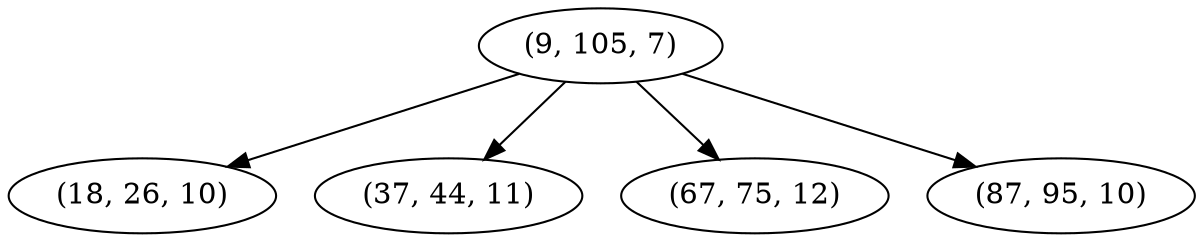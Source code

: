 digraph tree {
    "(9, 105, 7)";
    "(18, 26, 10)";
    "(37, 44, 11)";
    "(67, 75, 12)";
    "(87, 95, 10)";
    "(9, 105, 7)" -> "(18, 26, 10)";
    "(9, 105, 7)" -> "(37, 44, 11)";
    "(9, 105, 7)" -> "(67, 75, 12)";
    "(9, 105, 7)" -> "(87, 95, 10)";
}
